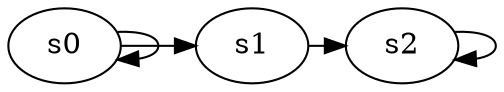 digraph game_0018_chain_3 {
    s0 [name="s0", player=0, target=1];
    s1 [name="s1", player=1];
    s2 [name="s2", player=0];

    s0 -> s1 [constraint="time % 4 == 2"];
    s1 -> s2 [constraint="time % 3 == 0"];
    s0 -> s0 [constraint="time % 2 == 0"];
    s2 -> s2 [constraint="time % 4 == 0"];
}
